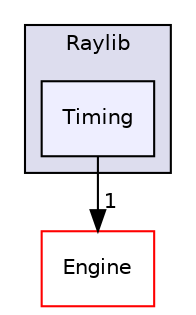 digraph "Documents/GitHub/B-YEP-400-LYN-4-1-indiestudio-lucas.guichard/Lib/XRaylib/Raylib/Timing" {
  compound=true
  node [ fontsize="10", fontname="Helvetica"];
  edge [ labelfontsize="10", labelfontname="Helvetica"];
  subgraph clusterdir_de334b3105e3c27a200be04983862f6f {
    graph [ bgcolor="#ddddee", pencolor="black", label="Raylib" fontname="Helvetica", fontsize="10", URL="dir_de334b3105e3c27a200be04983862f6f.html"]
  dir_885cb5d924c9ad997d5f30de2465d163 [shape=box, label="Timing", style="filled", fillcolor="#eeeeff", pencolor="black", URL="dir_885cb5d924c9ad997d5f30de2465d163.html"];
  }
  dir_65b0892c83f613d26dd8ae47df83a316 [shape=box label="Engine" fillcolor="white" style="filled" color="red" URL="dir_65b0892c83f613d26dd8ae47df83a316.html"];
  dir_885cb5d924c9ad997d5f30de2465d163->dir_65b0892c83f613d26dd8ae47df83a316 [headlabel="1", labeldistance=1.5 headhref="dir_000049_000003.html"];
}
